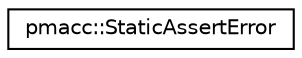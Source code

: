 digraph "Graphical Class Hierarchy"
{
 // LATEX_PDF_SIZE
  edge [fontname="Helvetica",fontsize="10",labelfontname="Helvetica",labelfontsize="10"];
  node [fontname="Helvetica",fontsize="10",shape=record];
  rankdir="LR";
  Node0 [label="pmacc::StaticAssertError",height=0.2,width=0.4,color="black", fillcolor="white", style="filled",URL="$structpmacc_1_1_static_assert_error.html",tooltip=" "];
}
